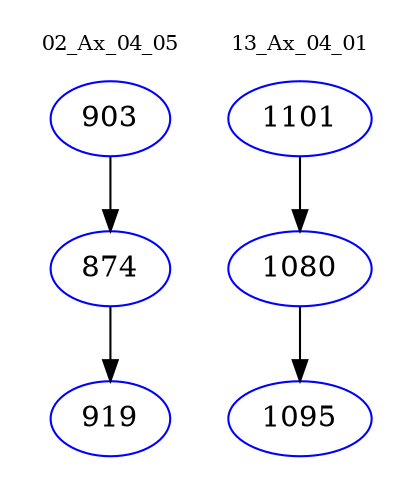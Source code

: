 digraph{
subgraph cluster_0 {
color = white
label = "02_Ax_04_05";
fontsize=10;
T0_903 [label="903", color="blue"]
T0_903 -> T0_874 [color="black"]
T0_874 [label="874", color="blue"]
T0_874 -> T0_919 [color="black"]
T0_919 [label="919", color="blue"]
}
subgraph cluster_1 {
color = white
label = "13_Ax_04_01";
fontsize=10;
T1_1101 [label="1101", color="blue"]
T1_1101 -> T1_1080 [color="black"]
T1_1080 [label="1080", color="blue"]
T1_1080 -> T1_1095 [color="black"]
T1_1095 [label="1095", color="blue"]
}
}
